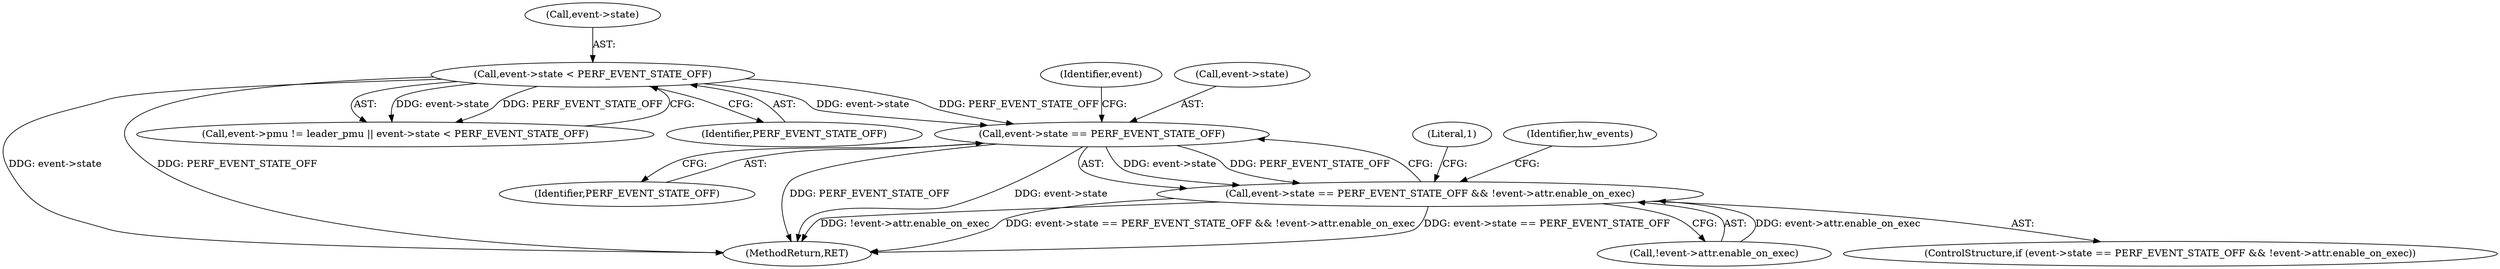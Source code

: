 digraph "0_linux_8fff105e13041e49b82f92eef034f363a6b1c071@pointer" {
"1000146" [label="(Call,event->state == PERF_EVENT_STATE_OFF)"];
"1000137" [label="(Call,event->state < PERF_EVENT_STATE_OFF)"];
"1000145" [label="(Call,event->state == PERF_EVENT_STATE_OFF && !event->attr.enable_on_exec)"];
"1000151" [label="(Call,!event->attr.enable_on_exec)"];
"1000150" [label="(Identifier,PERF_EVENT_STATE_OFF)"];
"1000166" [label="(MethodReturn,RET)"];
"1000137" [label="(Call,event->state < PERF_EVENT_STATE_OFF)"];
"1000154" [label="(Identifier,event)"];
"1000144" [label="(ControlStructure,if (event->state == PERF_EVENT_STATE_OFF && !event->attr.enable_on_exec))"];
"1000131" [label="(Call,event->pmu != leader_pmu || event->state < PERF_EVENT_STATE_OFF)"];
"1000141" [label="(Identifier,PERF_EVENT_STATE_OFF)"];
"1000158" [label="(Literal,1)"];
"1000162" [label="(Identifier,hw_events)"];
"1000146" [label="(Call,event->state == PERF_EVENT_STATE_OFF)"];
"1000147" [label="(Call,event->state)"];
"1000138" [label="(Call,event->state)"];
"1000145" [label="(Call,event->state == PERF_EVENT_STATE_OFF && !event->attr.enable_on_exec)"];
"1000146" -> "1000145"  [label="AST: "];
"1000146" -> "1000150"  [label="CFG: "];
"1000147" -> "1000146"  [label="AST: "];
"1000150" -> "1000146"  [label="AST: "];
"1000154" -> "1000146"  [label="CFG: "];
"1000145" -> "1000146"  [label="CFG: "];
"1000146" -> "1000166"  [label="DDG: PERF_EVENT_STATE_OFF"];
"1000146" -> "1000166"  [label="DDG: event->state"];
"1000146" -> "1000145"  [label="DDG: event->state"];
"1000146" -> "1000145"  [label="DDG: PERF_EVENT_STATE_OFF"];
"1000137" -> "1000146"  [label="DDG: event->state"];
"1000137" -> "1000146"  [label="DDG: PERF_EVENT_STATE_OFF"];
"1000137" -> "1000131"  [label="AST: "];
"1000137" -> "1000141"  [label="CFG: "];
"1000138" -> "1000137"  [label="AST: "];
"1000141" -> "1000137"  [label="AST: "];
"1000131" -> "1000137"  [label="CFG: "];
"1000137" -> "1000166"  [label="DDG: event->state"];
"1000137" -> "1000166"  [label="DDG: PERF_EVENT_STATE_OFF"];
"1000137" -> "1000131"  [label="DDG: event->state"];
"1000137" -> "1000131"  [label="DDG: PERF_EVENT_STATE_OFF"];
"1000145" -> "1000144"  [label="AST: "];
"1000145" -> "1000151"  [label="CFG: "];
"1000151" -> "1000145"  [label="AST: "];
"1000158" -> "1000145"  [label="CFG: "];
"1000162" -> "1000145"  [label="CFG: "];
"1000145" -> "1000166"  [label="DDG: !event->attr.enable_on_exec"];
"1000145" -> "1000166"  [label="DDG: event->state == PERF_EVENT_STATE_OFF && !event->attr.enable_on_exec"];
"1000145" -> "1000166"  [label="DDG: event->state == PERF_EVENT_STATE_OFF"];
"1000151" -> "1000145"  [label="DDG: event->attr.enable_on_exec"];
}
